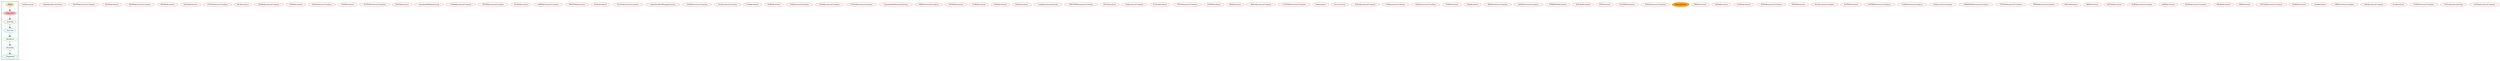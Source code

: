 digraph G {
subgraph cluster_legend{ 
bgcolor=mintcream;
_Activity[color = red];
_Service[color = royalblue];
_Provider[color = violet];
_Reciever[color = peru];
_Fragment[color = teal];
_Main[style=filled, fillcolor=wheat, color = mintcream];
_Exported[style=filled, fillcolor=lightpink, color = mintcream];
_Main -> _Exported -> _Activity -> _Service -> _Reciever -> _Provider -> _Fragment; 
}
STAdventure[color = red];
GamebookListActivity[color = red];
DOTDAdventureCreation[color = red];
SOTSAdventure[color = red];
MOMAdventureCreation[color = red];
MOMAdventure[color = red];
SOTAAdventure[color = red];
COTAdventureCreation[color = red];
RCAdventure[color = red];
HOHAdventureCreation[color = red];
GODAdventure[color = red];
DDAdventureCreation[color = red];
COTAdventure[color = red];
EOTDAdventureCreation[color = red];
DODAdventure[color = red];
GamebookWikiaActivity[color = red];
COMAdventureCreation[color = red];
TPOPAdventureCreation[color = red];
TFODAdventure[color = red];
AWFAdventureCreation[color = red];
TWOFMAdventure[color = red];
POEAdventure[color = red];
TCOCAdventureCreation[color = red];
GamebookFullImageActivity[color = red];
COHAdventureCreation[color = red];
SLAdventureCreation[color = red];
TOTAdventure[color = red];
SOBAdventure[color = red];
STAdventureCreation[color = red];
POFAdventureCreation[color = red];
COTSAdventureCreation[color = red];
GamebookSelectionActivity[color = red];
MRAdventureCreation[color = red];
HOTWAdventure[color = red];
COHAdventure[color = red];
POFAdventure[color = red];
SOSAdventure[color = red];
LoadAdventureActivity[color = red];
TWOFMAdventureCreation[color = red];
TOCAdventure[color = red];
SAdventureCreation[color = red];
TCOCAdventure[color = red];
TOCAdventureCreation[color = red];
COMAdventure[color = red];
DDAdventure[color = red];
BNCAdventureCreation[color = red];
COTSWAdventureCreation[color = red];
SAdventure[color = red];
ErrorActivity[color = red];
TODAdventureCreation[color = red];
FFAdventureCreation[color = red];
SOSAdventureCreation[color = red];
TODAdventure[color = red];
SSAdventure[color = red];
BWAdventureCreation[color = red];
AODAdventureCreation[color = red];
STRIDERAdventure[color = red];
IOTLKAdventure[color = red];
FFAdventure[color = red];
COTSWAdventure[color = red];
POEAdventureCreation[color = red];
MainActivity[style=filled, fillcolor=orange, color = red];
BWAdventure[color = red];
AODAdventure[color = red];
COTSAdventure[color = red];
DODAdventureCreation[color = red];
TPOPAdventure[color = red];
RCAdventureCreation[color = red];
EOTDAdventure[color = red];
HOTWAdventureCreation[color = red];
GODAdventureCreation[color = red];
SAAdventureCreation[color = red];
STRIDERAdventureCreation[color = red];
TFODAdventureCreation[color = red];
TROKAdventureCreation[color = red];
BNCAdventure[color = red];
MRAdventure[color = red];
DOTDAdventure[color = red];
SOBAdventureCreation[color = red];
AWFAdventure[color = red];
SOTSAdventureCreation[color = red];
TROKAdventure[color = red];
RPAdventure[color = red];
IOTLKAdventureCreation[color = red];
HOHAdventure[color = red];
SAAdventure[color = red];
RPAdventureCreation[color = red];
SSAdventureCreation[color = red];
SLAdventure[color = red];
TOTAdventureCreation[color = red];
TCPreferenceActivity[color = red];
SOTAAdventureCreation[color = red];
}
